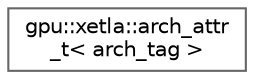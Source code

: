 digraph "Graphical Class Hierarchy"
{
 // LATEX_PDF_SIZE
  bgcolor="transparent";
  edge [fontname=Helvetica,fontsize=10,labelfontname=Helvetica,labelfontsize=10];
  node [fontname=Helvetica,fontsize=10,shape=box,height=0.2,width=0.4];
  rankdir="LR";
  Node0 [id="Node000000",label="gpu::xetla::arch_attr\l_t\< arch_tag \>",height=0.2,width=0.4,color="grey40", fillcolor="white", style="filled",URL="$structgpu_1_1xetla_1_1arch__attr__t.html",tooltip=" "];
}
